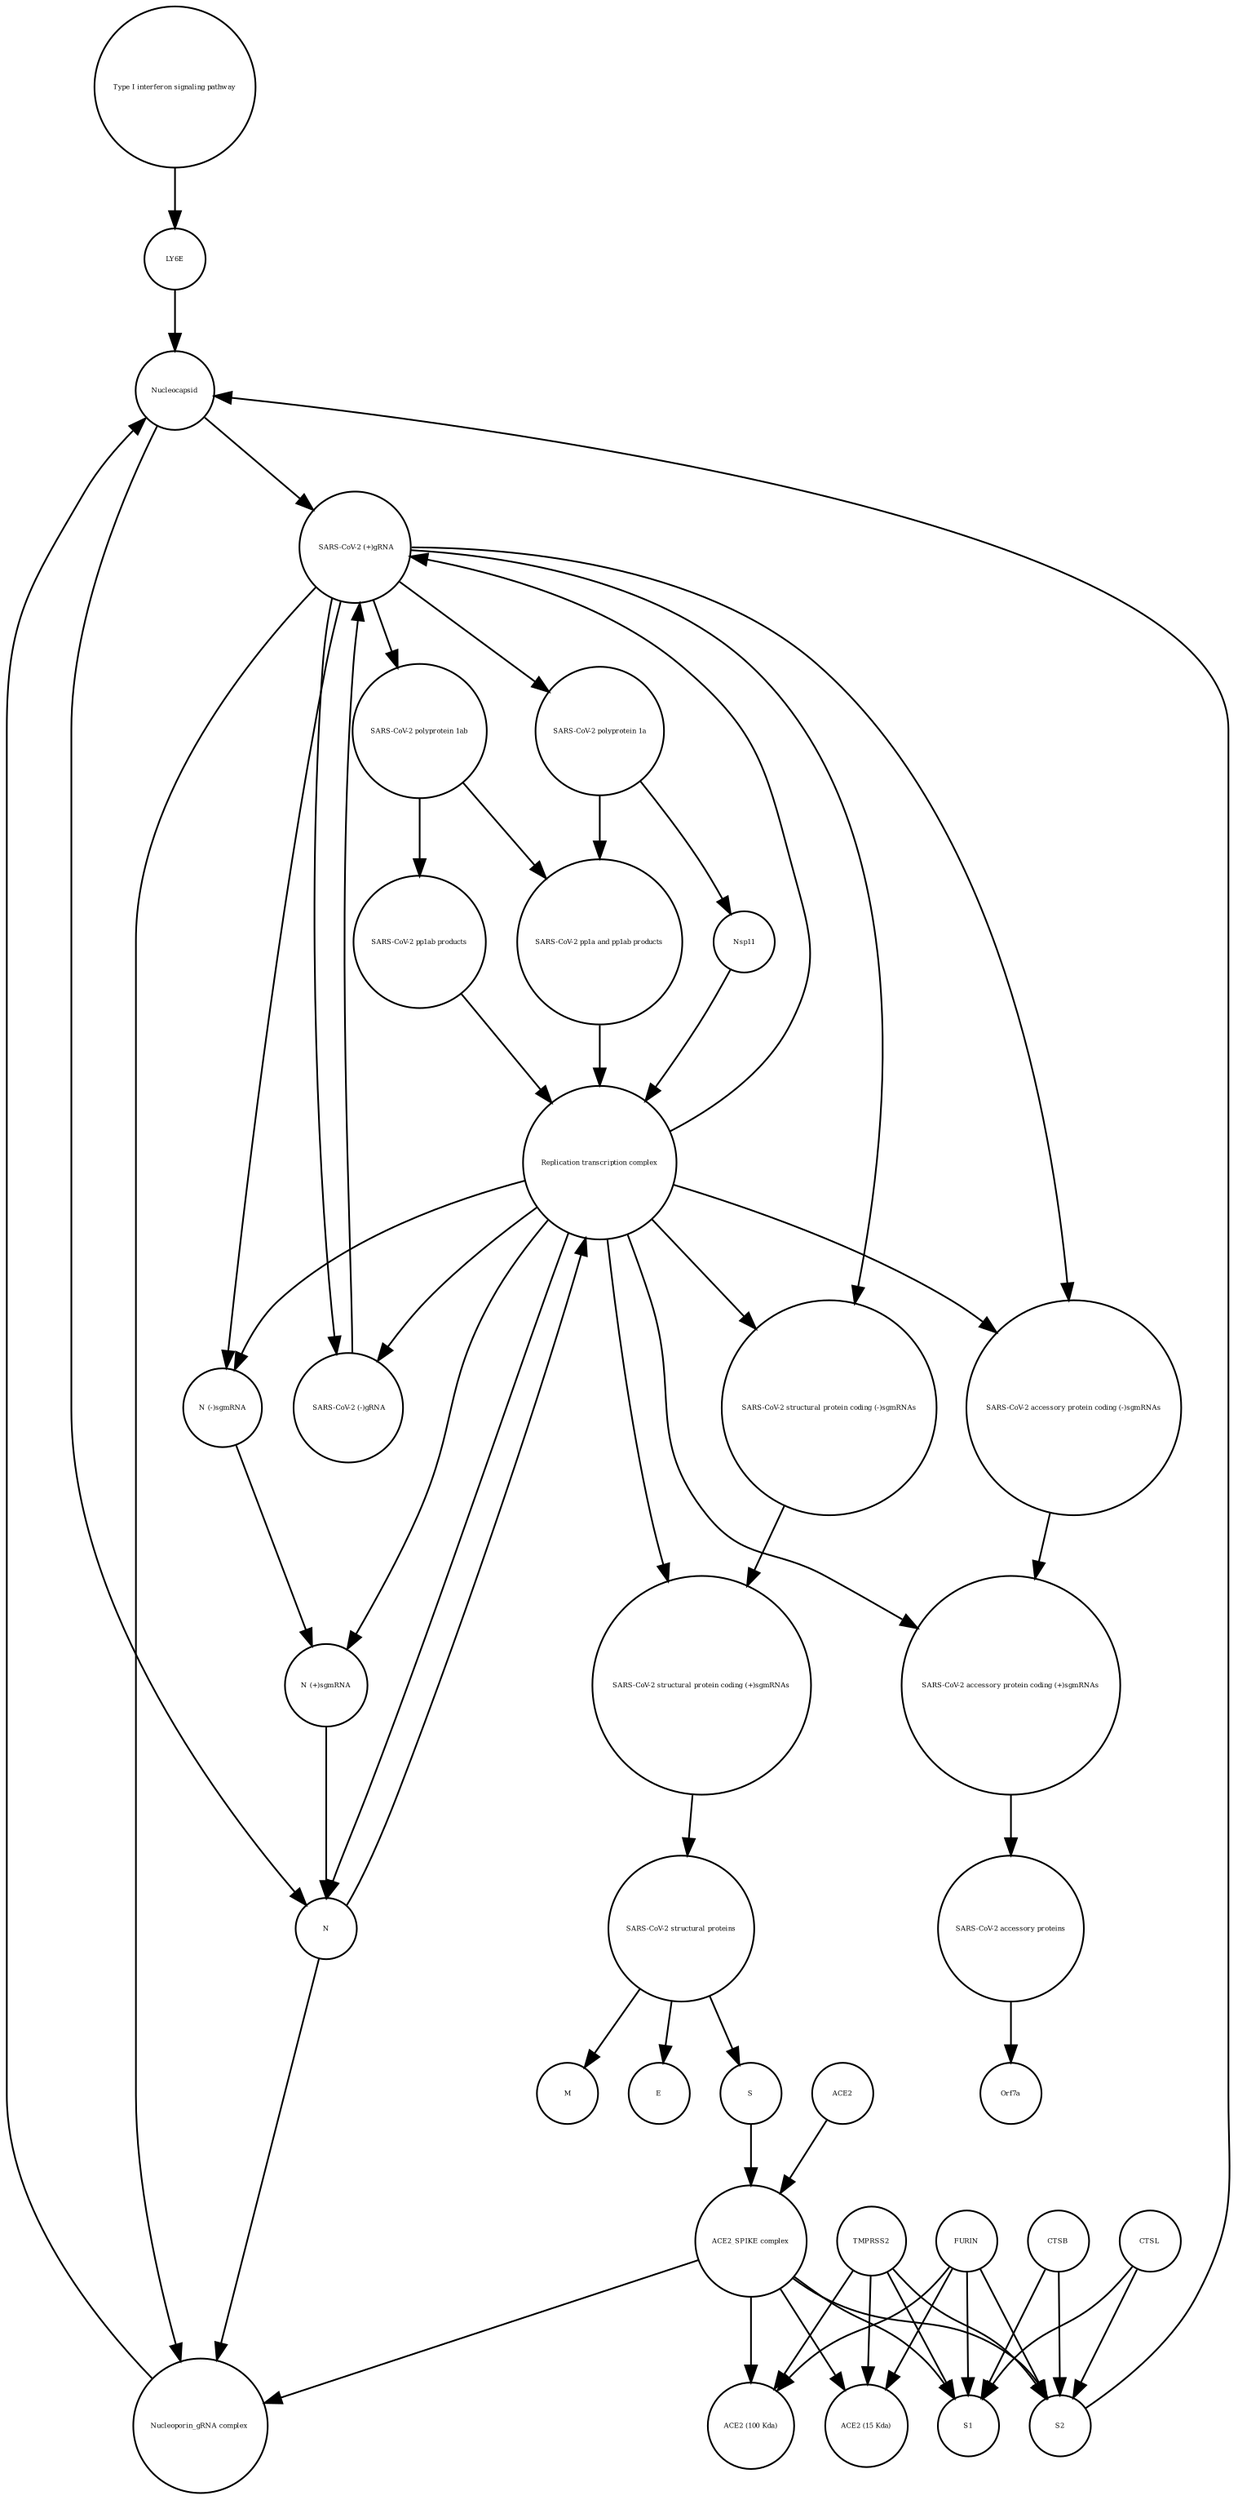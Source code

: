 strict digraph  {
"Type I interferon signaling pathway" [annotation="", bipartite=0, cls=phenotype, fontsize=4, label="Type I interferon signaling pathway", shape=circle];
LY6E [annotation="", bipartite=0, cls=macromolecule, fontsize=4, label=LY6E, shape=circle];
TMPRSS2 [annotation="", bipartite=0, cls=macromolecule, fontsize=4, label=TMPRSS2, shape=circle];
"SARS-CoV-2 accessory proteins" [annotation="", bipartite=0, cls=complex, fontsize=4, label="SARS-CoV-2 accessory proteins", shape=circle];
Nsp11 [annotation="", bipartite=0, cls=macromolecule, fontsize=4, label=Nsp11, shape=circle];
CTSB [annotation="", bipartite=0, cls=macromolecule, fontsize=4, label=CTSB, shape=circle];
"ACE2 (100 Kda)" [annotation="", bipartite=0, cls=macromolecule, fontsize=4, label="ACE2 (100 Kda)", shape=circle];
"SARS-CoV-2 pp1a and pp1ab products" [annotation="", bipartite=0, cls=complex, fontsize=4, label="SARS-CoV-2 pp1a and pp1ab products", shape=circle];
"SARS-CoV-2 structural proteins" [annotation="", bipartite=0, cls=complex, fontsize=4, label="SARS-CoV-2 structural proteins", shape=circle];
"SARS-CoV-2 structural protein coding (-)sgmRNAs" [annotation="", bipartite=0, cls=complex, fontsize=4, label="SARS-CoV-2 structural protein coding (-)sgmRNAs", shape=circle];
"Nucleoporin_gRNA complex " [annotation="", bipartite=0, cls=complex, fontsize=4, label="Nucleoporin_gRNA complex ", shape=circle];
"SARS-CoV-2 accessory protein coding (-)sgmRNAs" [annotation="", bipartite=0, cls=complex, fontsize=4, label="SARS-CoV-2 accessory protein coding (-)sgmRNAs", shape=circle];
Nucleocapsid [annotation="", bipartite=0, cls=complex, fontsize=4, label=Nucleocapsid, shape=circle];
" SARS-CoV-2 (+)gRNA" [annotation="", bipartite=0, cls="nucleic acid feature", fontsize=4, label=" SARS-CoV-2 (+)gRNA", shape=circle];
Orf7a [annotation="", bipartite=0, cls=macromolecule, fontsize=4, label=Orf7a, shape=circle];
"ACE2 (15 Kda)" [annotation="", bipartite=0, cls=macromolecule, fontsize=4, label="ACE2 (15 Kda)", shape=circle];
E [annotation="", bipartite=0, cls=macromolecule, fontsize=4, label=E, shape=circle];
"SARS-CoV-2 polyprotein 1a" [annotation="", bipartite=0, cls=macromolecule, fontsize=4, label="SARS-CoV-2 polyprotein 1a", shape=circle];
S2 [annotation="", bipartite=0, cls=macromolecule, fontsize=4, label=S2, shape=circle];
"ACE2_SPIKE complex" [annotation="", bipartite=0, cls=complex, fontsize=4, label="ACE2_SPIKE complex", shape=circle];
S [annotation="", bipartite=0, cls="macromolecule multimer", fontsize=4, label=S, shape=circle];
"SARS-CoV-2 pp1ab products" [annotation="", bipartite=0, cls=complex, fontsize=4, label="SARS-CoV-2 pp1ab products", shape=circle];
"N (+)sgmRNA" [annotation="", bipartite=0, cls="nucleic acid feature", fontsize=4, label="N (+)sgmRNA", shape=circle];
CTSL [annotation="", bipartite=0, cls=macromolecule, fontsize=4, label=CTSL, shape=circle];
S1 [annotation="", bipartite=0, cls=macromolecule, fontsize=4, label=S1, shape=circle];
"SARS-CoV-2 polyprotein 1ab" [annotation="", bipartite=0, cls=macromolecule, fontsize=4, label="SARS-CoV-2 polyprotein 1ab", shape=circle];
" SARS-CoV-2 (-)gRNA" [annotation="", bipartite=0, cls="nucleic acid feature", fontsize=4, label=" SARS-CoV-2 (-)gRNA", shape=circle];
M [annotation="", bipartite=0, cls=macromolecule, fontsize=4, label=M, shape=circle];
FURIN [annotation="", bipartite=0, cls=macromolecule, fontsize=4, label=FURIN, shape=circle];
"SARS-CoV-2 accessory protein coding (+)sgmRNAs" [annotation="", bipartite=0, cls=complex, fontsize=4, label="SARS-CoV-2 accessory protein coding (+)sgmRNAs", shape=circle];
"SARS-CoV-2 structural protein coding (+)sgmRNAs" [annotation="", bipartite=0, cls=complex, fontsize=4, label="SARS-CoV-2 structural protein coding (+)sgmRNAs", shape=circle];
"Replication transcription complex" [annotation="", bipartite=0, cls=complex, fontsize=4, label="Replication transcription complex", shape=circle];
"N (-)sgmRNA" [annotation="", bipartite=0, cls="nucleic acid feature", fontsize=4, label="N (-)sgmRNA", shape=circle];
N [annotation="", bipartite=0, cls="macromolecule multimer", fontsize=4, label=N, shape=circle];
ACE2 [annotation="", bipartite=0, cls=macromolecule, fontsize=4, label=ACE2, shape=circle];
"Type I interferon signaling pathway" -> LY6E  [annotation="", interaction_type=stimulation];
LY6E -> Nucleocapsid  [annotation="urn_miriam_doi_10.1101%2F2020.03.05.979260|urn_miriam_doi_10.1101%2F2020.04.02.021469", interaction_type=inhibition];
TMPRSS2 -> "ACE2 (15 Kda)"  [annotation="", interaction_type=catalysis];
TMPRSS2 -> "ACE2 (100 Kda)"  [annotation="", interaction_type=catalysis];
TMPRSS2 -> S2  [annotation="", interaction_type=catalysis];
TMPRSS2 -> S1  [annotation="", interaction_type=catalysis];
"SARS-CoV-2 accessory proteins" -> Orf7a  [annotation="", interaction_type=production];
Nsp11 -> "Replication transcription complex"  [annotation="", interaction_type=production];
CTSB -> S1  [annotation=urn_miriam_pubmed_32142651, interaction_type=catalysis];
CTSB -> S2  [annotation=urn_miriam_pubmed_32142651, interaction_type=catalysis];
"SARS-CoV-2 pp1a and pp1ab products" -> "Replication transcription complex"  [annotation="", interaction_type=production];
"SARS-CoV-2 structural proteins" -> S  [annotation="", interaction_type=production];
"SARS-CoV-2 structural proteins" -> E  [annotation="", interaction_type=production];
"SARS-CoV-2 structural proteins" -> M  [annotation="", interaction_type=production];
"SARS-CoV-2 structural protein coding (-)sgmRNAs" -> "SARS-CoV-2 structural protein coding (+)sgmRNAs"  [annotation="", interaction_type=production];
"Nucleoporin_gRNA complex " -> Nucleocapsid  [annotation="", interaction_type=production];
"SARS-CoV-2 accessory protein coding (-)sgmRNAs" -> "SARS-CoV-2 accessory protein coding (+)sgmRNAs"  [annotation="", interaction_type=production];
Nucleocapsid -> N  [annotation="", interaction_type=production];
Nucleocapsid -> " SARS-CoV-2 (+)gRNA"  [annotation="", interaction_type=production];
" SARS-CoV-2 (+)gRNA" -> "SARS-CoV-2 polyprotein 1a"  [annotation="", interaction_type=production];
" SARS-CoV-2 (+)gRNA" -> "SARS-CoV-2 accessory protein coding (-)sgmRNAs"  [annotation="", interaction_type=production];
" SARS-CoV-2 (+)gRNA" -> "N (-)sgmRNA"  [annotation="", interaction_type=production];
" SARS-CoV-2 (+)gRNA" -> "SARS-CoV-2 structural protein coding (-)sgmRNAs"  [annotation="", interaction_type=production];
" SARS-CoV-2 (+)gRNA" -> " SARS-CoV-2 (-)gRNA"  [annotation="", interaction_type=production];
" SARS-CoV-2 (+)gRNA" -> "Nucleoporin_gRNA complex "  [annotation="", interaction_type=production];
" SARS-CoV-2 (+)gRNA" -> "SARS-CoV-2 polyprotein 1ab"  [annotation="", interaction_type=production];
"SARS-CoV-2 polyprotein 1a" -> Nsp11  [annotation=urn_miriam_pubmed_31226023, interaction_type=catalysis];
"SARS-CoV-2 polyprotein 1a" -> "SARS-CoV-2 pp1a and pp1ab products"  [annotation=urn_miriam_pubmed_31226023, interaction_type=catalysis];
S2 -> Nucleocapsid  [annotation="urn_miriam_doi_10.1101%2F2020.03.05.979260|urn_miriam_doi_10.1101%2F2020.04.02.021469", interaction_type=stimulation];
"ACE2_SPIKE complex" -> "ACE2 (15 Kda)"  [annotation="", interaction_type=production];
"ACE2_SPIKE complex" -> S1  [annotation="", interaction_type=production];
"ACE2_SPIKE complex" -> "ACE2 (100 Kda)"  [annotation="", interaction_type=production];
"ACE2_SPIKE complex" -> S2  [annotation="", interaction_type=production];
"ACE2_SPIKE complex" -> "Nucleoporin_gRNA complex "  [annotation="urn_miriam_pubmed_32142651|urn_miriam_pubmed_32094589", interaction_type=stimulation];
S -> "ACE2_SPIKE complex"  [annotation="", interaction_type=production];
"SARS-CoV-2 pp1ab products" -> "Replication transcription complex"  [annotation="", interaction_type=production];
"N (+)sgmRNA" -> N  [annotation="", interaction_type=production];
CTSL -> S1  [annotation=urn_miriam_pubmed_32142651, interaction_type=catalysis];
CTSL -> S2  [annotation=urn_miriam_pubmed_32142651, interaction_type=catalysis];
"SARS-CoV-2 polyprotein 1ab" -> "SARS-CoV-2 pp1ab products"  [annotation=urn_miriam_pubmed_31226023, interaction_type=catalysis];
"SARS-CoV-2 polyprotein 1ab" -> "SARS-CoV-2 pp1a and pp1ab products"  [annotation=urn_miriam_pubmed_31226023, interaction_type=catalysis];
" SARS-CoV-2 (-)gRNA" -> " SARS-CoV-2 (+)gRNA"  [annotation="", interaction_type=production];
FURIN -> "ACE2 (15 Kda)"  [annotation="", interaction_type=catalysis];
FURIN -> "ACE2 (100 Kda)"  [annotation="", interaction_type=catalysis];
FURIN -> S2  [annotation="", interaction_type=catalysis];
FURIN -> S1  [annotation="", interaction_type=catalysis];
"SARS-CoV-2 accessory protein coding (+)sgmRNAs" -> "SARS-CoV-2 accessory proteins"  [annotation="", interaction_type=production];
"SARS-CoV-2 structural protein coding (+)sgmRNAs" -> "SARS-CoV-2 structural proteins"  [annotation="", interaction_type=production];
"Replication transcription complex" -> "SARS-CoV-2 accessory protein coding (-)sgmRNAs"  [annotation="", interaction_type="necessary stimulation"];
"Replication transcription complex" -> "N (-)sgmRNA"  [annotation="", interaction_type="necessary stimulation"];
"Replication transcription complex" -> "SARS-CoV-2 structural protein coding (-)sgmRNAs"  [annotation="", interaction_type="necessary stimulation"];
"Replication transcription complex" -> " SARS-CoV-2 (-)gRNA"  [annotation="", interaction_type="necessary stimulation"];
"Replication transcription complex" -> "N (+)sgmRNA"  [annotation="", interaction_type="necessary stimulation"];
"Replication transcription complex" -> "SARS-CoV-2 accessory protein coding (+)sgmRNAs"  [annotation="", interaction_type="necessary stimulation"];
"Replication transcription complex" -> " SARS-CoV-2 (+)gRNA"  [annotation="", interaction_type="necessary stimulation"];
"Replication transcription complex" -> "SARS-CoV-2 structural protein coding (+)sgmRNAs"  [annotation="", interaction_type="necessary stimulation"];
"Replication transcription complex" -> N  [annotation="", interaction_type=production];
"N (-)sgmRNA" -> "N (+)sgmRNA"  [annotation="", interaction_type=production];
N -> "Replication transcription complex"  [annotation="", interaction_type=production];
N -> "Nucleoporin_gRNA complex "  [annotation="", interaction_type=production];
ACE2 -> "ACE2_SPIKE complex"  [annotation="", interaction_type=production];
}
